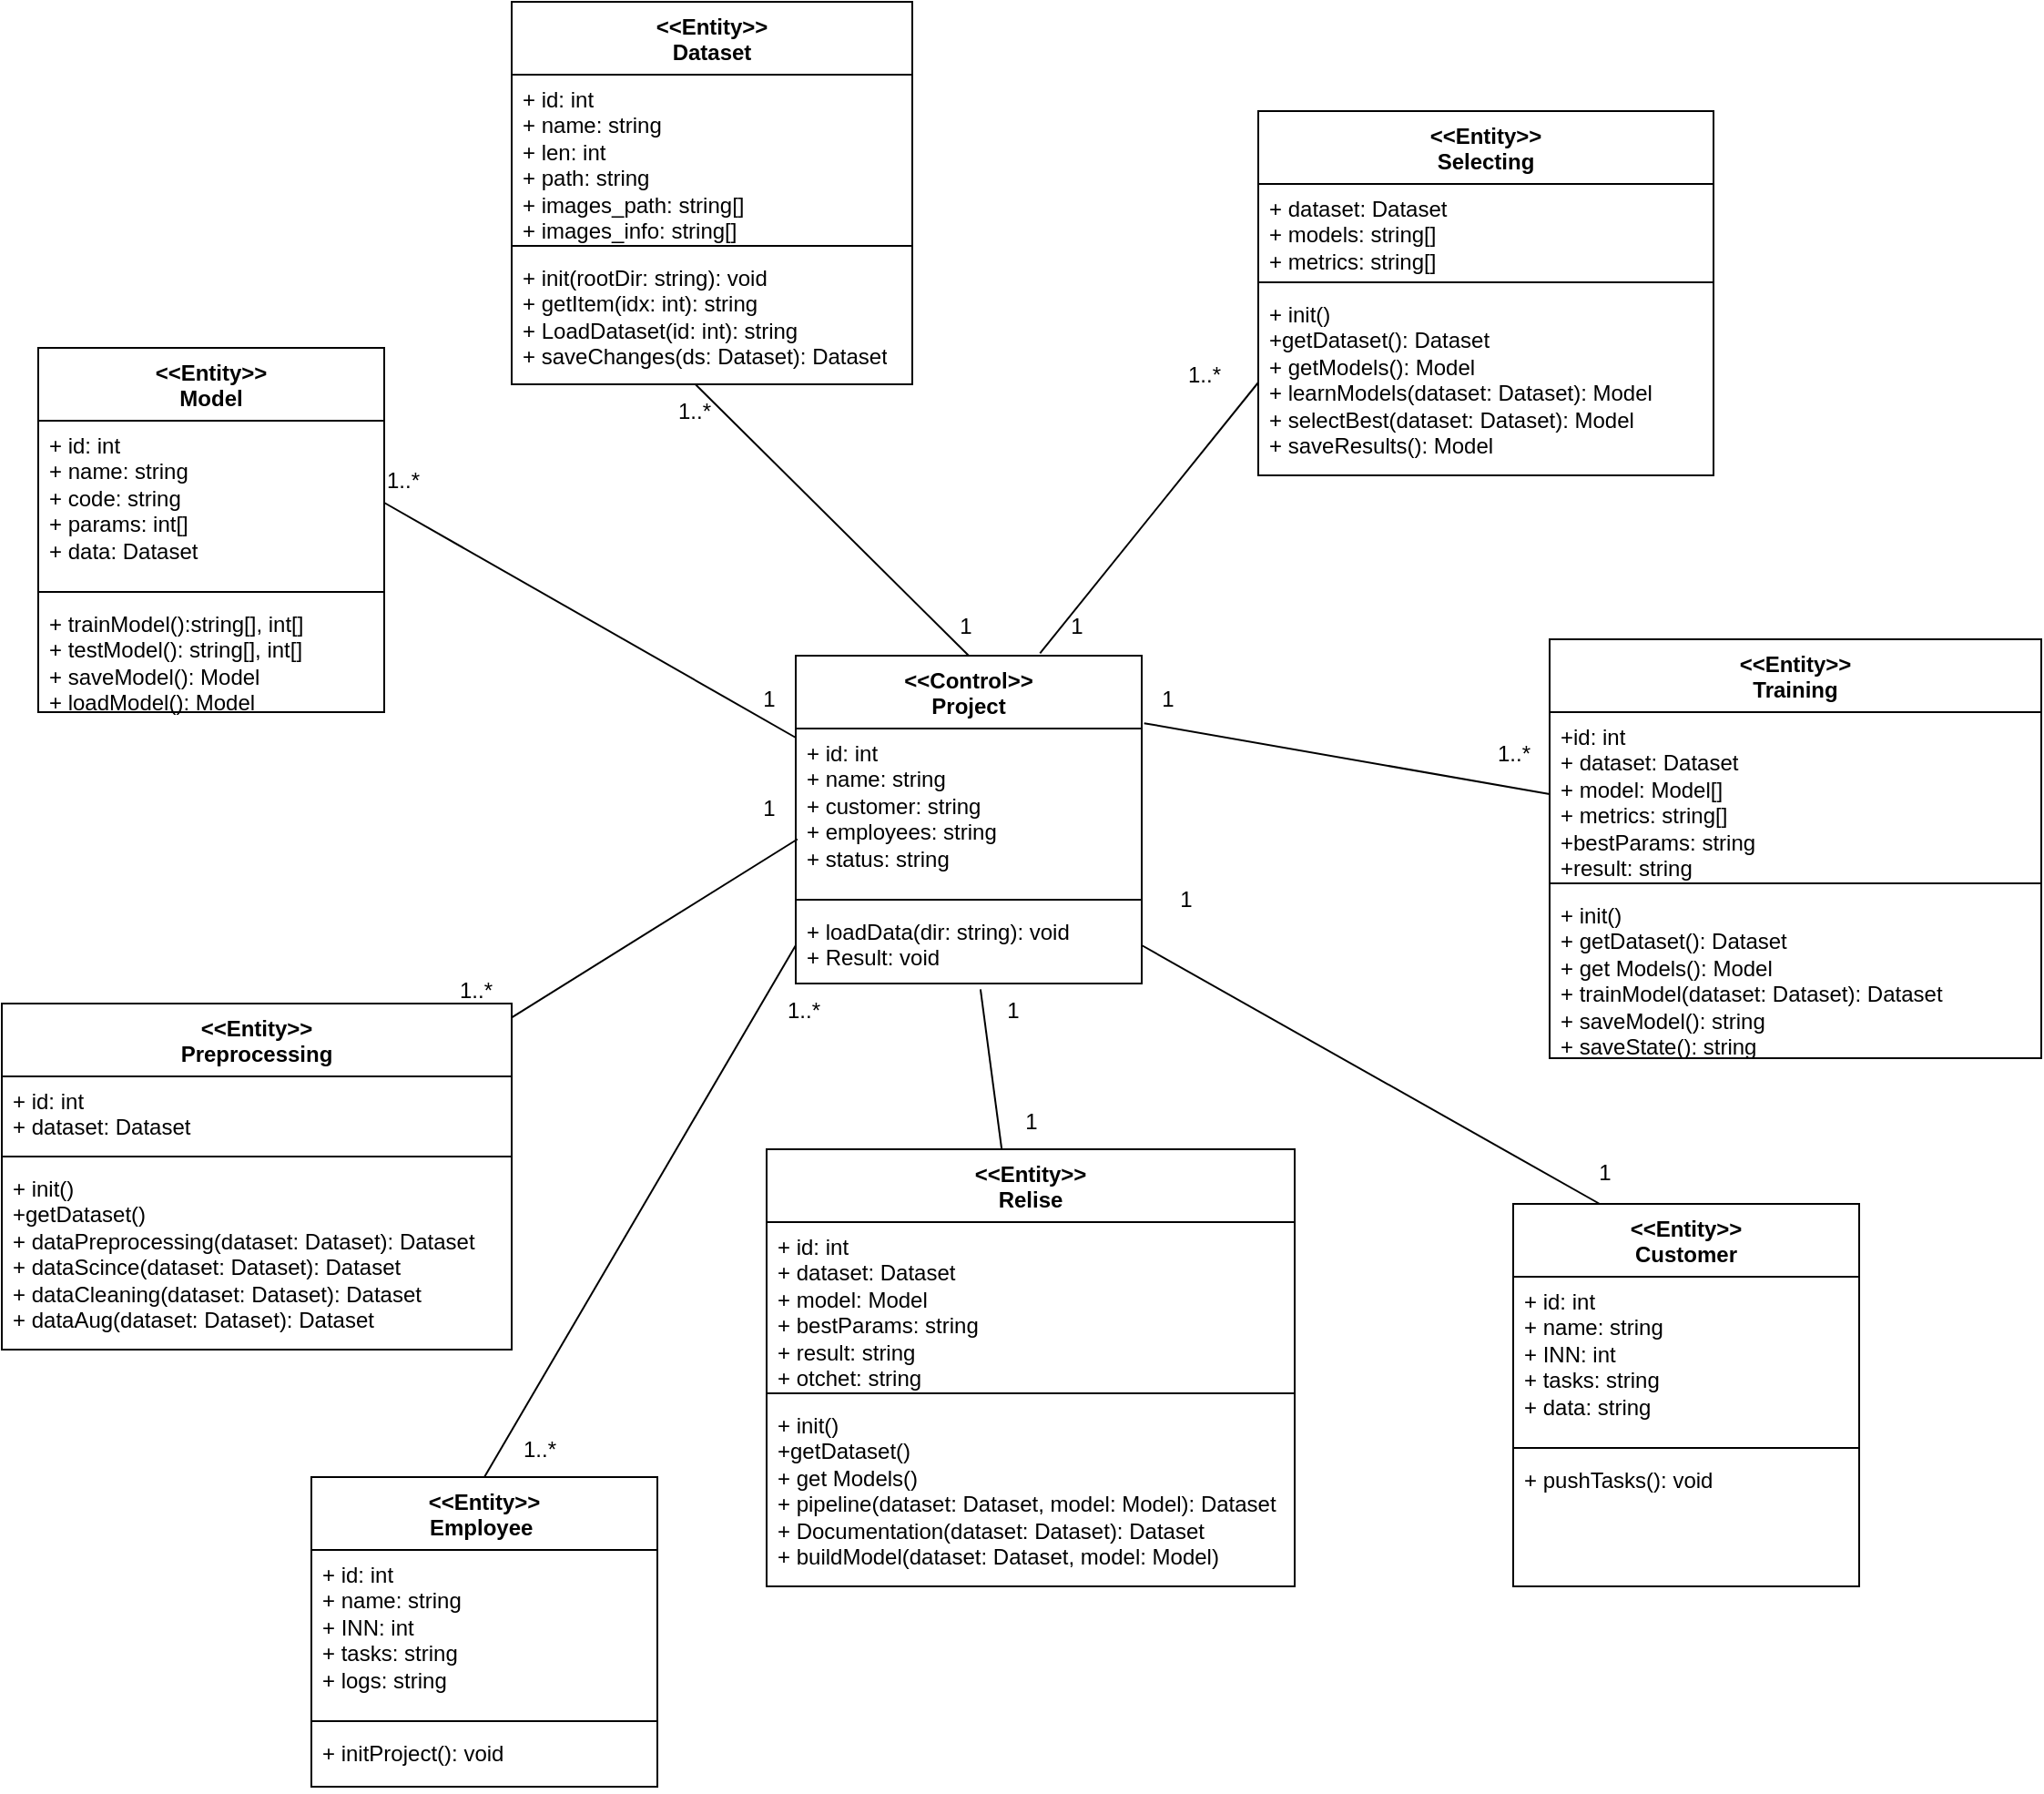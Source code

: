 <mxfile version="24.4.4" type="device">
  <diagram name="Страница — 1" id="4Mfy0hciLZ89WPDFsnkD">
    <mxGraphModel dx="2705" dy="2195" grid="1" gridSize="10" guides="1" tooltips="1" connect="1" arrows="1" fold="1" page="1" pageScale="1" pageWidth="827" pageHeight="1169" math="0" shadow="0">
      <root>
        <mxCell id="0" />
        <mxCell id="1" parent="0" />
        <mxCell id="FIp25z3p22-8h9jB1WQo-1" value="&amp;lt;&amp;lt;Entity&amp;gt;&amp;gt;&lt;div&gt;Dataset&lt;/div&gt;" style="swimlane;fontStyle=1;align=center;verticalAlign=top;childLayout=stackLayout;horizontal=1;startSize=40;horizontalStack=0;resizeParent=1;resizeParentMax=0;resizeLast=0;collapsible=1;marginBottom=0;whiteSpace=wrap;html=1;" parent="1" vertex="1">
          <mxGeometry x="180" y="-40" width="220" height="210" as="geometry" />
        </mxCell>
        <mxCell id="FIp25z3p22-8h9jB1WQo-2" value="&lt;div&gt;+ id: int&lt;br&gt;&lt;/div&gt;+ name: string&lt;div&gt;+ len: int&lt;/div&gt;&lt;div&gt;+ path: string&lt;/div&gt;&lt;div&gt;+ images_path: string[]&lt;/div&gt;&lt;div&gt;+ images_info: string[]&lt;/div&gt;" style="text;strokeColor=none;fillColor=none;align=left;verticalAlign=top;spacingLeft=4;spacingRight=4;overflow=hidden;rotatable=0;points=[[0,0.5],[1,0.5]];portConstraint=eastwest;whiteSpace=wrap;html=1;" parent="FIp25z3p22-8h9jB1WQo-1" vertex="1">
          <mxGeometry y="40" width="220" height="90" as="geometry" />
        </mxCell>
        <mxCell id="FIp25z3p22-8h9jB1WQo-3" value="" style="line;strokeWidth=1;fillColor=none;align=left;verticalAlign=middle;spacingTop=-1;spacingLeft=3;spacingRight=3;rotatable=0;labelPosition=right;points=[];portConstraint=eastwest;strokeColor=inherit;" parent="FIp25z3p22-8h9jB1WQo-1" vertex="1">
          <mxGeometry y="130" width="220" height="8" as="geometry" />
        </mxCell>
        <mxCell id="FIp25z3p22-8h9jB1WQo-4" value="+ init(rootDir: string): void&lt;div&gt;+ getItem(idx: int): string&lt;/div&gt;&lt;div&gt;+ LoadDataset(id: int): string&lt;/div&gt;&lt;div&gt;+ saveChanges(ds: Dataset): Dataset&lt;/div&gt;" style="text;strokeColor=none;fillColor=none;align=left;verticalAlign=top;spacingLeft=4;spacingRight=4;overflow=hidden;rotatable=0;points=[[0,0.5],[1,0.5]];portConstraint=eastwest;whiteSpace=wrap;html=1;" parent="FIp25z3p22-8h9jB1WQo-1" vertex="1">
          <mxGeometry y="138" width="220" height="72" as="geometry" />
        </mxCell>
        <mxCell id="FIp25z3p22-8h9jB1WQo-5" value="&amp;lt;&amp;lt;Entity&amp;gt;&amp;gt;&lt;div&gt;Preprocessing&lt;/div&gt;" style="swimlane;fontStyle=1;align=center;verticalAlign=top;childLayout=stackLayout;horizontal=1;startSize=40;horizontalStack=0;resizeParent=1;resizeParentMax=0;resizeLast=0;collapsible=1;marginBottom=0;whiteSpace=wrap;html=1;" parent="1" vertex="1">
          <mxGeometry x="-100" y="510" width="280" height="190" as="geometry" />
        </mxCell>
        <mxCell id="FIp25z3p22-8h9jB1WQo-6" value="&lt;div&gt;+ id: int&lt;/div&gt;+ dataset: Dataset&lt;div&gt;&lt;br&gt;&lt;/div&gt;" style="text;strokeColor=none;fillColor=none;align=left;verticalAlign=top;spacingLeft=4;spacingRight=4;overflow=hidden;rotatable=0;points=[[0,0.5],[1,0.5]];portConstraint=eastwest;whiteSpace=wrap;html=1;" parent="FIp25z3p22-8h9jB1WQo-5" vertex="1">
          <mxGeometry y="40" width="280" height="40" as="geometry" />
        </mxCell>
        <mxCell id="FIp25z3p22-8h9jB1WQo-7" value="" style="line;strokeWidth=1;fillColor=none;align=left;verticalAlign=middle;spacingTop=-1;spacingLeft=3;spacingRight=3;rotatable=0;labelPosition=right;points=[];portConstraint=eastwest;strokeColor=inherit;" parent="FIp25z3p22-8h9jB1WQo-5" vertex="1">
          <mxGeometry y="80" width="280" height="8" as="geometry" />
        </mxCell>
        <mxCell id="FIp25z3p22-8h9jB1WQo-8" value="&lt;div&gt;&lt;div&gt;+ init()&lt;/div&gt;&lt;div&gt;+getDataset()&lt;/div&gt;&lt;span style=&quot;background-color: initial;&quot;&gt;+ dataPreprocessing(dataset: Dataset): Dataset&lt;/span&gt;&lt;/div&gt;&lt;div&gt;+ dataScince(dataset: Dataset): Dataset&lt;/div&gt;&lt;div&gt;+ dataCleaning(dataset: Dataset): Dataset&lt;/div&gt;&lt;div&gt;+ dataAug(dataset:&amp;nbsp;&lt;span style=&quot;background-color: initial;&quot;&gt;Dataset&lt;/span&gt;&lt;span style=&quot;background-color: initial;&quot;&gt;):&amp;nbsp;&lt;/span&gt;&lt;span style=&quot;background-color: initial;&quot;&gt;Dataset&lt;/span&gt;&lt;/div&gt;" style="text;strokeColor=none;fillColor=none;align=left;verticalAlign=top;spacingLeft=4;spacingRight=4;overflow=hidden;rotatable=0;points=[[0,0.5],[1,0.5]];portConstraint=eastwest;whiteSpace=wrap;html=1;" parent="FIp25z3p22-8h9jB1WQo-5" vertex="1">
          <mxGeometry y="88" width="280" height="102" as="geometry" />
        </mxCell>
        <mxCell id="FIp25z3p22-8h9jB1WQo-13" value="&amp;lt;&amp;lt;Entity&amp;gt;&amp;gt;&lt;div&gt;Selecting&lt;/div&gt;" style="swimlane;fontStyle=1;align=center;verticalAlign=top;childLayout=stackLayout;horizontal=1;startSize=40;horizontalStack=0;resizeParent=1;resizeParentMax=0;resizeLast=0;collapsible=1;marginBottom=0;whiteSpace=wrap;html=1;" parent="1" vertex="1">
          <mxGeometry x="590" y="20" width="250" height="200" as="geometry" />
        </mxCell>
        <mxCell id="FIp25z3p22-8h9jB1WQo-14" value="+ dataset: Dataset&lt;div&gt;+ models: string[]&lt;/div&gt;&lt;div&gt;+ metrics: string[]&lt;/div&gt;" style="text;strokeColor=none;fillColor=none;align=left;verticalAlign=top;spacingLeft=4;spacingRight=4;overflow=hidden;rotatable=0;points=[[0,0.5],[1,0.5]];portConstraint=eastwest;whiteSpace=wrap;html=1;" parent="FIp25z3p22-8h9jB1WQo-13" vertex="1">
          <mxGeometry y="40" width="250" height="50" as="geometry" />
        </mxCell>
        <mxCell id="FIp25z3p22-8h9jB1WQo-15" value="" style="line;strokeWidth=1;fillColor=none;align=left;verticalAlign=middle;spacingTop=-1;spacingLeft=3;spacingRight=3;rotatable=0;labelPosition=right;points=[];portConstraint=eastwest;strokeColor=inherit;" parent="FIp25z3p22-8h9jB1WQo-13" vertex="1">
          <mxGeometry y="90" width="250" height="8" as="geometry" />
        </mxCell>
        <mxCell id="FIp25z3p22-8h9jB1WQo-16" value="&lt;div&gt;+ init()&lt;/div&gt;&lt;div&gt;+getDataset(): Dataset&lt;/div&gt;+ getModels(): Model&lt;div&gt;+ learnModels(dataset: Dataset): Model&lt;/div&gt;&lt;div&gt;+ selectBest(dataset: Dataset): Model&lt;/div&gt;&lt;div&gt;+ saveResults(): Model&lt;/div&gt;" style="text;strokeColor=none;fillColor=none;align=left;verticalAlign=top;spacingLeft=4;spacingRight=4;overflow=hidden;rotatable=0;points=[[0,0.5],[1,0.5]];portConstraint=eastwest;whiteSpace=wrap;html=1;" parent="FIp25z3p22-8h9jB1WQo-13" vertex="1">
          <mxGeometry y="98" width="250" height="102" as="geometry" />
        </mxCell>
        <mxCell id="FIp25z3p22-8h9jB1WQo-25" value="&amp;lt;&amp;lt;Entity&amp;gt;&amp;gt;&lt;div&gt;Training&lt;/div&gt;" style="swimlane;fontStyle=1;align=center;verticalAlign=top;childLayout=stackLayout;horizontal=1;startSize=40;horizontalStack=0;resizeParent=1;resizeParentMax=0;resizeLast=0;collapsible=1;marginBottom=0;whiteSpace=wrap;html=1;" parent="1" vertex="1">
          <mxGeometry x="750" y="310" width="270" height="230" as="geometry" />
        </mxCell>
        <mxCell id="FIp25z3p22-8h9jB1WQo-26" value="&lt;div&gt;+id: int&lt;/div&gt;+ dataset: Dataset&lt;div&gt;+ model: Model[]&lt;/div&gt;&lt;div&gt;+ metrics: string[]&lt;/div&gt;&lt;div&gt;+bestParams: string&lt;/div&gt;&lt;div&gt;+result: string&lt;/div&gt;" style="text;strokeColor=none;fillColor=none;align=left;verticalAlign=top;spacingLeft=4;spacingRight=4;overflow=hidden;rotatable=0;points=[[0,0.5],[1,0.5]];portConstraint=eastwest;whiteSpace=wrap;html=1;" parent="FIp25z3p22-8h9jB1WQo-25" vertex="1">
          <mxGeometry y="40" width="270" height="90" as="geometry" />
        </mxCell>
        <mxCell id="FIp25z3p22-8h9jB1WQo-27" value="" style="line;strokeWidth=1;fillColor=none;align=left;verticalAlign=middle;spacingTop=-1;spacingLeft=3;spacingRight=3;rotatable=0;labelPosition=right;points=[];portConstraint=eastwest;strokeColor=inherit;" parent="FIp25z3p22-8h9jB1WQo-25" vertex="1">
          <mxGeometry y="130" width="270" height="8" as="geometry" />
        </mxCell>
        <mxCell id="FIp25z3p22-8h9jB1WQo-28" value="&lt;div&gt;&lt;div&gt;+ init()&lt;/div&gt;&lt;div&gt;+ getDataset(): Dataset&lt;/div&gt;&lt;div&gt;&lt;span style=&quot;background-color: initial;&quot;&gt;+ get Models(): Model&lt;/span&gt;&lt;/div&gt;&lt;div&gt;&lt;span style=&quot;background-color: initial;&quot;&gt;+ trainModel(dataset: Dataset): Dataset&lt;/span&gt;&lt;br&gt;&lt;/div&gt;&lt;/div&gt;&lt;div&gt;+ saveModel(): string&lt;/div&gt;&lt;div&gt;+ saveState(): string&lt;/div&gt;" style="text;strokeColor=none;fillColor=none;align=left;verticalAlign=top;spacingLeft=4;spacingRight=4;overflow=hidden;rotatable=0;points=[[0,0.5],[1,0.5]];portConstraint=eastwest;whiteSpace=wrap;html=1;" parent="FIp25z3p22-8h9jB1WQo-25" vertex="1">
          <mxGeometry y="138" width="270" height="92" as="geometry" />
        </mxCell>
        <mxCell id="FIp25z3p22-8h9jB1WQo-29" value="&amp;lt;&amp;lt;Entity&amp;gt;&amp;gt;&lt;div&gt;Relise&lt;/div&gt;" style="swimlane;fontStyle=1;align=center;verticalAlign=top;childLayout=stackLayout;horizontal=1;startSize=40;horizontalStack=0;resizeParent=1;resizeParentMax=0;resizeLast=0;collapsible=1;marginBottom=0;whiteSpace=wrap;html=1;" parent="1" vertex="1">
          <mxGeometry x="320" y="590" width="290" height="240" as="geometry" />
        </mxCell>
        <mxCell id="FIp25z3p22-8h9jB1WQo-30" value="&lt;div&gt;+ id: int&lt;br&gt;&lt;/div&gt;+ dataset: Dataset&lt;div&gt;+ model: Model&lt;/div&gt;&lt;div&gt;+ bestParams: string&lt;/div&gt;&lt;div&gt;+ result: string&lt;/div&gt;&lt;div&gt;+ otchet: string&lt;/div&gt;" style="text;strokeColor=none;fillColor=none;align=left;verticalAlign=top;spacingLeft=4;spacingRight=4;overflow=hidden;rotatable=0;points=[[0,0.5],[1,0.5]];portConstraint=eastwest;whiteSpace=wrap;html=1;" parent="FIp25z3p22-8h9jB1WQo-29" vertex="1">
          <mxGeometry y="40" width="290" height="90" as="geometry" />
        </mxCell>
        <mxCell id="FIp25z3p22-8h9jB1WQo-31" value="" style="line;strokeWidth=1;fillColor=none;align=left;verticalAlign=middle;spacingTop=-1;spacingLeft=3;spacingRight=3;rotatable=0;labelPosition=right;points=[];portConstraint=eastwest;strokeColor=inherit;" parent="FIp25z3p22-8h9jB1WQo-29" vertex="1">
          <mxGeometry y="130" width="290" height="8" as="geometry" />
        </mxCell>
        <mxCell id="FIp25z3p22-8h9jB1WQo-32" value="&lt;div&gt;&lt;div&gt;+ init()&lt;/div&gt;&lt;div&gt;+getDataset()&lt;/div&gt;+ get Models()&amp;nbsp;&lt;br&gt;&lt;/div&gt;&lt;div&gt;+ pipeline(dataset: Dataset, model: Model): Dataset&lt;/div&gt;&lt;div&gt;+ Documentation(dataset: Dataset): Dataset&lt;/div&gt;&lt;div&gt;+ buildModel(dataset: Dataset, model: Model)&lt;/div&gt;" style="text;strokeColor=none;fillColor=none;align=left;verticalAlign=top;spacingLeft=4;spacingRight=4;overflow=hidden;rotatable=0;points=[[0,0.5],[1,0.5]];portConstraint=eastwest;whiteSpace=wrap;html=1;" parent="FIp25z3p22-8h9jB1WQo-29" vertex="1">
          <mxGeometry y="138" width="290" height="102" as="geometry" />
        </mxCell>
        <mxCell id="FIp25z3p22-8h9jB1WQo-33" value="&amp;lt;&amp;lt;Entity&amp;gt;&amp;gt;&lt;div&gt;Model&lt;/div&gt;" style="swimlane;fontStyle=1;align=center;verticalAlign=top;childLayout=stackLayout;horizontal=1;startSize=40;horizontalStack=0;resizeParent=1;resizeParentMax=0;resizeLast=0;collapsible=1;marginBottom=0;whiteSpace=wrap;html=1;" parent="1" vertex="1">
          <mxGeometry x="-80" y="150" width="190" height="200" as="geometry" />
        </mxCell>
        <mxCell id="FIp25z3p22-8h9jB1WQo-34" value="&lt;div&gt;+ id: int&lt;br&gt;&lt;/div&gt;+ name: string&lt;div&gt;+ code: string&lt;/div&gt;&lt;div&gt;+ params: int[]&lt;/div&gt;&lt;div&gt;+ data: Dataset&lt;/div&gt;" style="text;strokeColor=none;fillColor=none;align=left;verticalAlign=top;spacingLeft=4;spacingRight=4;overflow=hidden;rotatable=0;points=[[0,0.5],[1,0.5]];portConstraint=eastwest;whiteSpace=wrap;html=1;" parent="FIp25z3p22-8h9jB1WQo-33" vertex="1">
          <mxGeometry y="40" width="190" height="90" as="geometry" />
        </mxCell>
        <mxCell id="FIp25z3p22-8h9jB1WQo-35" value="" style="line;strokeWidth=1;fillColor=none;align=left;verticalAlign=middle;spacingTop=-1;spacingLeft=3;spacingRight=3;rotatable=0;labelPosition=right;points=[];portConstraint=eastwest;strokeColor=inherit;" parent="FIp25z3p22-8h9jB1WQo-33" vertex="1">
          <mxGeometry y="130" width="190" height="8" as="geometry" />
        </mxCell>
        <mxCell id="FIp25z3p22-8h9jB1WQo-36" value="+ trainModel():string[], int[]&lt;div&gt;+ testModel(): string[], int[]&lt;/div&gt;&lt;div&gt;+ saveModel(): Model&lt;/div&gt;&lt;div&gt;+ loadModel(): Model&lt;/div&gt;" style="text;strokeColor=none;fillColor=none;align=left;verticalAlign=top;spacingLeft=4;spacingRight=4;overflow=hidden;rotatable=0;points=[[0,0.5],[1,0.5]];portConstraint=eastwest;whiteSpace=wrap;html=1;" parent="FIp25z3p22-8h9jB1WQo-33" vertex="1">
          <mxGeometry y="138" width="190" height="62" as="geometry" />
        </mxCell>
        <mxCell id="FIp25z3p22-8h9jB1WQo-37" value="" style="endArrow=none;html=1;rounded=0;exitX=0.5;exitY=0;exitDx=0;exitDy=0;entryX=0.528;entryY=0.007;entryDx=0;entryDy=0;entryPerimeter=0;" parent="1" source="ABU70FEKO0Nm89xOWMDc-9" target="FIp25z3p22-8h9jB1WQo-39" edge="1">
          <mxGeometry width="50" height="50" relative="1" as="geometry">
            <mxPoint x="440" y="310" as="sourcePoint" />
            <mxPoint x="740" y="260" as="targetPoint" />
          </mxGeometry>
        </mxCell>
        <mxCell id="FIp25z3p22-8h9jB1WQo-38" value="1" style="text;html=1;align=center;verticalAlign=middle;resizable=0;points=[];autosize=1;strokeColor=none;fillColor=none;" parent="1" vertex="1">
          <mxGeometry x="414" y="288" width="30" height="30" as="geometry" />
        </mxCell>
        <mxCell id="FIp25z3p22-8h9jB1WQo-39" value="1..*" style="text;html=1;align=center;verticalAlign=middle;resizable=0;points=[];autosize=1;strokeColor=none;fillColor=none;" parent="1" vertex="1">
          <mxGeometry x="260" y="170" width="40" height="30" as="geometry" />
        </mxCell>
        <mxCell id="FIp25z3p22-8h9jB1WQo-40" value="" style="endArrow=none;html=1;rounded=0;exitX=0.706;exitY=-0.007;exitDx=0;exitDy=0;entryX=0;entryY=0.5;entryDx=0;entryDy=0;exitPerimeter=0;" parent="1" source="ABU70FEKO0Nm89xOWMDc-9" target="FIp25z3p22-8h9jB1WQo-16" edge="1">
          <mxGeometry width="50" height="50" relative="1" as="geometry">
            <mxPoint x="480" y="310" as="sourcePoint" />
            <mxPoint x="740" y="260" as="targetPoint" />
          </mxGeometry>
        </mxCell>
        <mxCell id="FIp25z3p22-8h9jB1WQo-41" value="1" style="text;html=1;align=center;verticalAlign=middle;resizable=0;points=[];autosize=1;strokeColor=none;fillColor=none;" parent="1" vertex="1">
          <mxGeometry x="475" y="288" width="30" height="30" as="geometry" />
        </mxCell>
        <mxCell id="FIp25z3p22-8h9jB1WQo-42" value="1..*" style="text;html=1;align=center;verticalAlign=middle;resizable=0;points=[];autosize=1;strokeColor=none;fillColor=none;" parent="1" vertex="1">
          <mxGeometry x="540" y="150" width="40" height="30" as="geometry" />
        </mxCell>
        <mxCell id="FIp25z3p22-8h9jB1WQo-43" value="" style="endArrow=none;html=1;rounded=0;entryX=0;entryY=0.25;entryDx=0;entryDy=0;exitX=1;exitY=0.5;exitDx=0;exitDy=0;" parent="1" source="FIp25z3p22-8h9jB1WQo-34" target="ABU70FEKO0Nm89xOWMDc-9" edge="1">
          <mxGeometry width="50" height="50" relative="1" as="geometry">
            <mxPoint x="690" y="310" as="sourcePoint" />
            <mxPoint x="360" y="349" as="targetPoint" />
          </mxGeometry>
        </mxCell>
        <mxCell id="FIp25z3p22-8h9jB1WQo-44" value="1" style="text;html=1;align=center;verticalAlign=middle;resizable=0;points=[];autosize=1;strokeColor=none;fillColor=none;" parent="1" vertex="1">
          <mxGeometry x="306" y="328" width="30" height="30" as="geometry" />
        </mxCell>
        <mxCell id="FIp25z3p22-8h9jB1WQo-45" value="1..*" style="text;html=1;align=center;verticalAlign=middle;resizable=0;points=[];autosize=1;strokeColor=none;fillColor=none;" parent="1" vertex="1">
          <mxGeometry x="100" y="208" width="40" height="30" as="geometry" />
        </mxCell>
        <mxCell id="FIp25z3p22-8h9jB1WQo-46" value="" style="endArrow=none;html=1;rounded=0;exitX=1.007;exitY=0.206;exitDx=0;exitDy=0;entryX=0;entryY=0.5;entryDx=0;entryDy=0;exitPerimeter=0;" parent="1" source="ABU70FEKO0Nm89xOWMDc-9" target="FIp25z3p22-8h9jB1WQo-26" edge="1">
          <mxGeometry width="50" height="50" relative="1" as="geometry">
            <mxPoint x="520" y="349" as="sourcePoint" />
            <mxPoint x="740" y="260" as="targetPoint" />
          </mxGeometry>
        </mxCell>
        <mxCell id="FIp25z3p22-8h9jB1WQo-48" value="1" style="text;html=1;align=center;verticalAlign=middle;resizable=0;points=[];autosize=1;strokeColor=none;fillColor=none;" parent="1" vertex="1">
          <mxGeometry x="525" y="328" width="30" height="30" as="geometry" />
        </mxCell>
        <mxCell id="FIp25z3p22-8h9jB1WQo-49" value="1..*" style="text;html=1;align=center;verticalAlign=middle;resizable=0;points=[];autosize=1;strokeColor=none;fillColor=none;" parent="1" vertex="1">
          <mxGeometry x="710" y="358" width="40" height="30" as="geometry" />
        </mxCell>
        <mxCell id="FIp25z3p22-8h9jB1WQo-50" value="" style="endArrow=none;html=1;rounded=0;exitX=0.534;exitY=1.075;exitDx=0;exitDy=0;exitPerimeter=0;" parent="1" target="FIp25z3p22-8h9jB1WQo-29" edge="1" source="ABU70FEKO0Nm89xOWMDc-12">
          <mxGeometry width="50" height="50" relative="1" as="geometry">
            <mxPoint x="440" y="480" as="sourcePoint" />
            <mxPoint x="740" y="260" as="targetPoint" />
          </mxGeometry>
        </mxCell>
        <mxCell id="FIp25z3p22-8h9jB1WQo-51" value="1" style="text;html=1;align=center;verticalAlign=middle;resizable=0;points=[];autosize=1;strokeColor=none;fillColor=none;" parent="1" vertex="1">
          <mxGeometry x="440" y="499" width="30" height="30" as="geometry" />
        </mxCell>
        <mxCell id="FIp25z3p22-8h9jB1WQo-52" value="1" style="text;html=1;align=center;verticalAlign=middle;resizable=0;points=[];autosize=1;strokeColor=none;fillColor=none;" parent="1" vertex="1">
          <mxGeometry x="450" y="560" width="30" height="30" as="geometry" />
        </mxCell>
        <mxCell id="FIp25z3p22-8h9jB1WQo-53" value="" style="endArrow=none;html=1;rounded=0;entryX=0.005;entryY=0.675;entryDx=0;entryDy=0;entryPerimeter=0;" parent="1" source="FIp25z3p22-8h9jB1WQo-5" target="ABU70FEKO0Nm89xOWMDc-10" edge="1">
          <mxGeometry width="50" height="50" relative="1" as="geometry">
            <mxPoint x="690" y="580" as="sourcePoint" />
            <mxPoint x="360" y="392" as="targetPoint" />
          </mxGeometry>
        </mxCell>
        <mxCell id="FIp25z3p22-8h9jB1WQo-54" value="1" style="text;html=1;align=center;verticalAlign=middle;resizable=0;points=[];autosize=1;strokeColor=none;fillColor=none;" parent="1" vertex="1">
          <mxGeometry x="306" y="388" width="30" height="30" as="geometry" />
        </mxCell>
        <mxCell id="FIp25z3p22-8h9jB1WQo-55" value="1..*" style="text;html=1;align=center;verticalAlign=middle;resizable=0;points=[];autosize=1;strokeColor=none;fillColor=none;" parent="1" vertex="1">
          <mxGeometry x="140" y="488" width="40" height="30" as="geometry" />
        </mxCell>
        <mxCell id="ABU70FEKO0Nm89xOWMDc-9" value="&amp;lt;&amp;lt;Control&amp;gt;&amp;gt;&lt;div&gt;Project&lt;/div&gt;" style="swimlane;fontStyle=1;align=center;verticalAlign=top;childLayout=stackLayout;horizontal=1;startSize=40;horizontalStack=0;resizeParent=1;resizeParentMax=0;resizeLast=0;collapsible=1;marginBottom=0;whiteSpace=wrap;html=1;" parent="1" vertex="1">
          <mxGeometry x="336" y="319" width="190" height="180" as="geometry" />
        </mxCell>
        <mxCell id="ABU70FEKO0Nm89xOWMDc-10" value="&lt;div&gt;+ id: int&lt;br&gt;&lt;/div&gt;+ name: string&lt;div&gt;+ customer: string&lt;/div&gt;&lt;div&gt;+&amp;nbsp;employees: string&lt;/div&gt;&lt;div&gt;+ status: string&amp;nbsp;&lt;/div&gt;" style="text;strokeColor=none;fillColor=none;align=left;verticalAlign=top;spacingLeft=4;spacingRight=4;overflow=hidden;rotatable=0;points=[[0,0.5],[1,0.5]];portConstraint=eastwest;whiteSpace=wrap;html=1;" parent="ABU70FEKO0Nm89xOWMDc-9" vertex="1">
          <mxGeometry y="40" width="190" height="90" as="geometry" />
        </mxCell>
        <mxCell id="ABU70FEKO0Nm89xOWMDc-11" value="" style="line;strokeWidth=1;fillColor=none;align=left;verticalAlign=middle;spacingTop=-1;spacingLeft=3;spacingRight=3;rotatable=0;labelPosition=right;points=[];portConstraint=eastwest;strokeColor=inherit;" parent="ABU70FEKO0Nm89xOWMDc-9" vertex="1">
          <mxGeometry y="130" width="190" height="8" as="geometry" />
        </mxCell>
        <mxCell id="ABU70FEKO0Nm89xOWMDc-12" value="&lt;div&gt;+ loadData(dir: string): void&lt;br&gt;&lt;/div&gt;+ Result: void" style="text;strokeColor=none;fillColor=none;align=left;verticalAlign=top;spacingLeft=4;spacingRight=4;overflow=hidden;rotatable=0;points=[[0,0.5],[1,0.5]];portConstraint=eastwest;whiteSpace=wrap;html=1;" parent="ABU70FEKO0Nm89xOWMDc-9" vertex="1">
          <mxGeometry y="138" width="190" height="42" as="geometry" />
        </mxCell>
        <mxCell id="GvFY-k1SoWStj0efK6Aw-1" value="&amp;lt;&amp;lt;Entity&amp;gt;&amp;gt;&lt;div&gt;Customer&lt;/div&gt;" style="swimlane;fontStyle=1;align=center;verticalAlign=top;childLayout=stackLayout;horizontal=1;startSize=40;horizontalStack=0;resizeParent=1;resizeParentMax=0;resizeLast=0;collapsible=1;marginBottom=0;whiteSpace=wrap;html=1;" parent="1" vertex="1">
          <mxGeometry x="730" y="620" width="190" height="210" as="geometry" />
        </mxCell>
        <mxCell id="GvFY-k1SoWStj0efK6Aw-2" value="&lt;div&gt;+ id: int&lt;br&gt;&lt;/div&gt;+ name: string&lt;div&gt;+ INN: int&amp;nbsp;&lt;br&gt;+ tasks: string&lt;/div&gt;&lt;div&gt;+ data: string&lt;/div&gt;" style="text;strokeColor=none;fillColor=none;align=left;verticalAlign=top;spacingLeft=4;spacingRight=4;overflow=hidden;rotatable=0;points=[[0,0.5],[1,0.5]];portConstraint=eastwest;whiteSpace=wrap;html=1;" parent="GvFY-k1SoWStj0efK6Aw-1" vertex="1">
          <mxGeometry y="40" width="190" height="90" as="geometry" />
        </mxCell>
        <mxCell id="GvFY-k1SoWStj0efK6Aw-3" value="" style="line;strokeWidth=1;fillColor=none;align=left;verticalAlign=middle;spacingTop=-1;spacingLeft=3;spacingRight=3;rotatable=0;labelPosition=right;points=[];portConstraint=eastwest;strokeColor=inherit;" parent="GvFY-k1SoWStj0efK6Aw-1" vertex="1">
          <mxGeometry y="130" width="190" height="8" as="geometry" />
        </mxCell>
        <mxCell id="GvFY-k1SoWStj0efK6Aw-4" value="&lt;span style=&quot;background-color: initial;&quot;&gt;+ pushTasks(): void&lt;/span&gt;" style="text;strokeColor=none;fillColor=none;align=left;verticalAlign=top;spacingLeft=4;spacingRight=4;overflow=hidden;rotatable=0;points=[[0,0.5],[1,0.5]];portConstraint=eastwest;whiteSpace=wrap;html=1;" parent="GvFY-k1SoWStj0efK6Aw-1" vertex="1">
          <mxGeometry y="138" width="190" height="72" as="geometry" />
        </mxCell>
        <mxCell id="GvFY-k1SoWStj0efK6Aw-5" value="" style="endArrow=none;html=1;rounded=0;entryX=1;entryY=0.5;entryDx=0;entryDy=0;exitX=0.25;exitY=0;exitDx=0;exitDy=0;" parent="1" source="GvFY-k1SoWStj0efK6Aw-1" target="ABU70FEKO0Nm89xOWMDc-12" edge="1">
          <mxGeometry width="50" height="50" relative="1" as="geometry">
            <mxPoint x="780" y="590" as="sourcePoint" />
            <mxPoint x="830" y="540" as="targetPoint" />
          </mxGeometry>
        </mxCell>
        <mxCell id="GvFY-k1SoWStj0efK6Aw-6" value="1" style="text;html=1;align=center;verticalAlign=middle;resizable=0;points=[];autosize=1;strokeColor=none;fillColor=none;" parent="1" vertex="1">
          <mxGeometry x="535" y="438" width="30" height="30" as="geometry" />
        </mxCell>
        <mxCell id="GvFY-k1SoWStj0efK6Aw-7" value="1" style="text;html=1;align=center;verticalAlign=middle;resizable=0;points=[];autosize=1;strokeColor=none;fillColor=none;" parent="1" vertex="1">
          <mxGeometry x="765" y="588" width="30" height="30" as="geometry" />
        </mxCell>
        <mxCell id="GvFY-k1SoWStj0efK6Aw-8" value="&amp;lt;&amp;lt;Entity&amp;gt;&amp;gt;&lt;div&gt;Employee&amp;nbsp;&lt;/div&gt;" style="swimlane;fontStyle=1;align=center;verticalAlign=top;childLayout=stackLayout;horizontal=1;startSize=40;horizontalStack=0;resizeParent=1;resizeParentMax=0;resizeLast=0;collapsible=1;marginBottom=0;whiteSpace=wrap;html=1;" parent="1" vertex="1">
          <mxGeometry x="70" y="770" width="190" height="170" as="geometry" />
        </mxCell>
        <mxCell id="GvFY-k1SoWStj0efK6Aw-9" value="&lt;div&gt;+ id: int&lt;br&gt;&lt;/div&gt;+ name: string&lt;div&gt;+ INN: int&amp;nbsp;&lt;br&gt;+ tasks: string&lt;/div&gt;&lt;div&gt;+ logs: string&lt;/div&gt;" style="text;strokeColor=none;fillColor=none;align=left;verticalAlign=top;spacingLeft=4;spacingRight=4;overflow=hidden;rotatable=0;points=[[0,0.5],[1,0.5]];portConstraint=eastwest;whiteSpace=wrap;html=1;" parent="GvFY-k1SoWStj0efK6Aw-8" vertex="1">
          <mxGeometry y="40" width="190" height="90" as="geometry" />
        </mxCell>
        <mxCell id="GvFY-k1SoWStj0efK6Aw-10" value="" style="line;strokeWidth=1;fillColor=none;align=left;verticalAlign=middle;spacingTop=-1;spacingLeft=3;spacingRight=3;rotatable=0;labelPosition=right;points=[];portConstraint=eastwest;strokeColor=inherit;" parent="GvFY-k1SoWStj0efK6Aw-8" vertex="1">
          <mxGeometry y="130" width="190" height="8" as="geometry" />
        </mxCell>
        <mxCell id="GvFY-k1SoWStj0efK6Aw-11" value="+ initProject(): void" style="text;strokeColor=none;fillColor=none;align=left;verticalAlign=top;spacingLeft=4;spacingRight=4;overflow=hidden;rotatable=0;points=[[0,0.5],[1,0.5]];portConstraint=eastwest;whiteSpace=wrap;html=1;" parent="GvFY-k1SoWStj0efK6Aw-8" vertex="1">
          <mxGeometry y="138" width="190" height="32" as="geometry" />
        </mxCell>
        <mxCell id="05FvbxgUmiykEOxAclT5-1" value="" style="endArrow=none;html=1;rounded=0;entryX=0;entryY=0.5;entryDx=0;entryDy=0;exitX=0.5;exitY=0;exitDx=0;exitDy=0;" edge="1" parent="1" source="GvFY-k1SoWStj0efK6Aw-8" target="ABU70FEKO0Nm89xOWMDc-12">
          <mxGeometry width="50" height="50" relative="1" as="geometry">
            <mxPoint x="788" y="630" as="sourcePoint" />
            <mxPoint x="536" y="488" as="targetPoint" />
          </mxGeometry>
        </mxCell>
        <mxCell id="05FvbxgUmiykEOxAclT5-2" value="1..*" style="text;html=1;align=center;verticalAlign=middle;resizable=0;points=[];autosize=1;strokeColor=none;fillColor=none;" vertex="1" parent="1">
          <mxGeometry x="175" y="740" width="40" height="30" as="geometry" />
        </mxCell>
        <mxCell id="05FvbxgUmiykEOxAclT5-3" value="1..*" style="text;html=1;align=center;verticalAlign=middle;resizable=0;points=[];autosize=1;strokeColor=none;fillColor=none;" vertex="1" parent="1">
          <mxGeometry x="320" y="499" width="40" height="30" as="geometry" />
        </mxCell>
      </root>
    </mxGraphModel>
  </diagram>
</mxfile>
